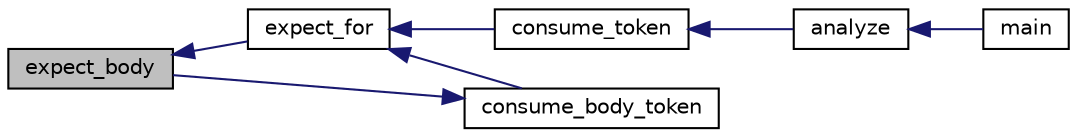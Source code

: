 digraph "expect_body"
{
  edge [fontname="Helvetica",fontsize="10",labelfontname="Helvetica",labelfontsize="10"];
  node [fontname="Helvetica",fontsize="10",shape=record];
  rankdir="LR";
  Node178 [label="expect_body",height=0.2,width=0.4,color="black", fillcolor="grey75", style="filled", fontcolor="black"];
  Node178 -> Node179 [dir="back",color="midnightblue",fontsize="10",style="solid",fontname="Helvetica"];
  Node179 [label="expect_for",height=0.2,width=0.4,color="black", fillcolor="white", style="filled",URL="$parser_8h.html#a6c4dec3baf883dba3df49cfdc685039d"];
  Node179 -> Node180 [dir="back",color="midnightblue",fontsize="10",style="solid",fontname="Helvetica"];
  Node180 [label="consume_token",height=0.2,width=0.4,color="black", fillcolor="white", style="filled",URL="$parser_8h.html#aef9ddda616297a42c549608a2182293a"];
  Node180 -> Node181 [dir="back",color="midnightblue",fontsize="10",style="solid",fontname="Helvetica"];
  Node181 [label="analyze",height=0.2,width=0.4,color="black", fillcolor="white", style="filled",URL="$parser_8h.html#ab8e262381abb5c1e8f9f60852381b46b"];
  Node181 -> Node182 [dir="back",color="midnightblue",fontsize="10",style="solid",fontname="Helvetica"];
  Node182 [label="main",height=0.2,width=0.4,color="black", fillcolor="white", style="filled",URL="$ramiel_8c.html#a700a0caa5b70a06d1064e576f9f3cf65"];
  Node179 -> Node183 [dir="back",color="midnightblue",fontsize="10",style="solid",fontname="Helvetica"];
  Node183 [label="consume_body_token",height=0.2,width=0.4,color="black", fillcolor="white", style="filled",URL="$parser_8h.html#ada95a16260d002cabfceed8c7956f3ff"];
  Node183 -> Node178 [dir="back",color="midnightblue",fontsize="10",style="solid",fontname="Helvetica"];
}
